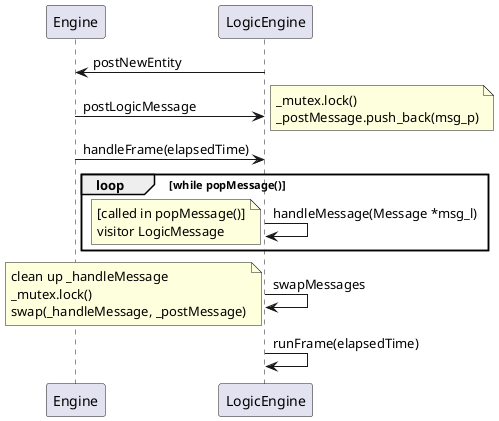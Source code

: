 @startuml post_sequence

participant Engine

LogicEngine -> Engine : postNewEntity

Engine -> LogicEngine : postLogicMessage

note right
	_mutex.lock()
	_postMessage.push_back(msg_p)
end note

Engine -> LogicEngine : handleFrame(elapsedTime)
loop while popMessage()
LogicEngine -> LogicEngine : handleMessage(Message *msg_l)

note left
	[called in popMessage()]
	visitor LogicMessage
end note

end

LogicEngine -> LogicEngine : swapMessages
note left
	clean up _handleMessage
	_mutex.lock()
	swap(_handleMessage, _postMessage)
end note

LogicEngine -> LogicEngine : runFrame(elapsedTime)

@enduml
